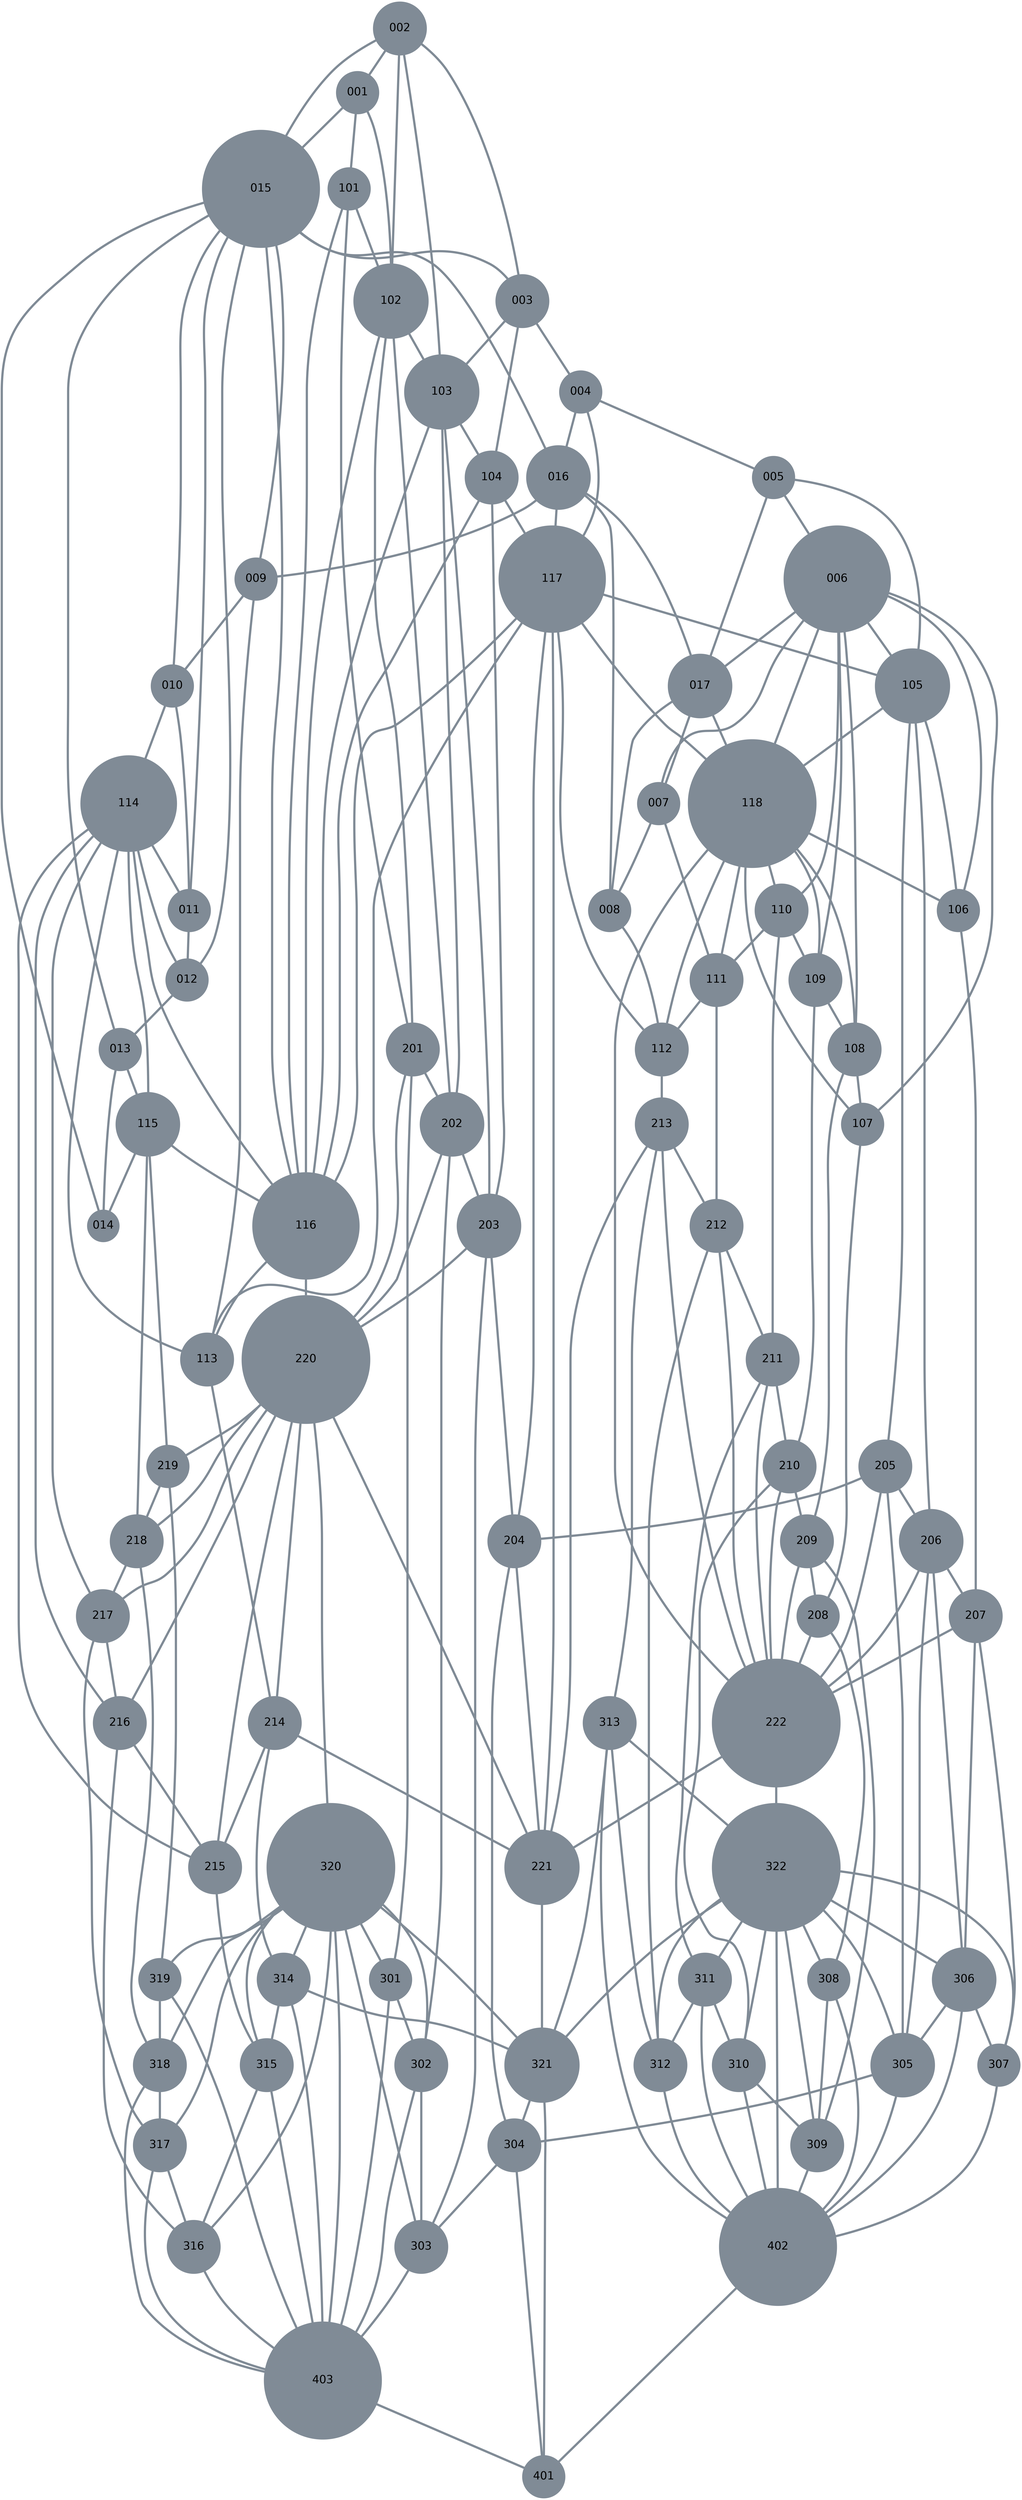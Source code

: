 strict graph  {
node [color="#23a6db66", colorscheme=oranges9, fixedsize=shape, fontname=Helvetica, fontsize=10, margin=0, shape=circle, style=filled, width=0.8];
edge [color="#999999", fontcolor="#999999", fontname=Helvetica, fontsize=10, penwidth=5, weight=3];
002 [color="#808B96", fontsize="25.0", width="1.6666666666666665"];
001 [color="#808B96", fontsize="25.0", width="1.3333333333333333"];
015 [color="#808B96", fontsize="25.0", width="3.6666666666666665"];
101 [color="#808B96", fontsize="25.0", width="1.3333333333333333"];
102 [color="#808B96", fontsize="25.0", width="2.333333333333333"];
003 [color="#808B96", fontsize="25.0", width="1.6666666666666665"];
103 [color="#808B96", fontsize="25.0", width="2.333333333333333"];
004 [color="#808B96", fontsize="25.0", width="1.3333333333333333"];
104 [color="#808B96", fontsize="25.0", width="1.6666666666666665"];
005 [color="#808B96", fontsize="25.0", width="1.3333333333333333"];
016 [color="#808B96", fontsize="25.0", width="2.0"];
117 [color="#808B96", fontsize="25.0", width="3.333333333333333"];
006 [color="#808B96", fontsize="25.0", width="3.333333333333333"];
017 [color="#808B96", fontsize="25.0", width="2.0"];
105 [color="#808B96", fontsize="25.0", width="2.333333333333333"];
118 [color="#808B96", fontsize="25.0", width="4.0"];
110 [color="#808B96", fontsize="25.0", width="1.6666666666666665"];
106 [color="#808B96", fontsize="25.0", width="1.3333333333333333"];
109 [color="#808B96", fontsize="25.0", width="1.6666666666666665"];
108 [color="#808B96", fontsize="25.0", width="1.6666666666666665"];
107 [color="#808B96", fontsize="25.0", width="1.3333333333333333"];
007 [color="#808B96", fontsize="25.0", width="1.3333333333333333"];
111 [color="#808B96", fontsize="25.0", width="1.6666666666666665"];
008 [color="#808B96", fontsize="25.0", width="1.3333333333333333"];
112 [color="#808B96", fontsize="25.0", width="1.6666666666666665"];
009 [color="#808B96", fontsize="25.0", width="1.3333333333333333"];
010 [color="#808B96", fontsize="25.0", width="1.3333333333333333"];
114 [color="#808B96", fontsize="25.0", width="3.0"];
011 [color="#808B96", fontsize="25.0", width="1.3333333333333333"];
012 [color="#808B96", fontsize="25.0", width="1.3333333333333333"];
013 [color="#808B96", fontsize="25.0", width="1.3333333333333333"];
115 [color="#808B96", fontsize="25.0", width="2.0"];
014 [color="#808B96", fontsize="25.0", width="1.0"];
116 [color="#808B96", fontsize="25.0", width="3.333333333333333"];
113 [color="#808B96", fontsize="25.0", width="1.6666666666666665"];
201 [color="#808B96", fontsize="25.0", width="1.6666666666666665"];
202 [color="#808B96", fontsize="25.0", width="2.0"];
203 [color="#808B96", fontsize="25.0", width="2.0"];
220 [color="#808B96", fontsize="25.0", width="4.0"];
219 [color="#808B96", fontsize="25.0", width="1.3333333333333333"];
218 [color="#808B96", fontsize="25.0", width="1.6666666666666665"];
214 [color="#808B96", fontsize="25.0", width="1.6666666666666665"];
213 [color="#808B96", fontsize="25.0", width="1.6666666666666665"];
212 [color="#808B96", fontsize="25.0", width="1.6666666666666665"];
205 [color="#808B96", fontsize="25.0", width="1.6666666666666665"];
206 [color="#808B96", fontsize="25.0", width="2.0"];
211 [color="#808B96", fontsize="25.0", width="1.6666666666666665"];
210 [color="#808B96", fontsize="25.0", width="1.6666666666666665"];
209 [color="#808B96", fontsize="25.0", width="1.6666666666666665"];
208 [color="#808B96", fontsize="25.0", width="1.3333333333333333"];
207 [color="#808B96", fontsize="25.0", width="1.6666666666666665"];
222 [color="#808B96", fontsize="25.0", width="4.0"];
217 [color="#808B96", fontsize="25.0", width="1.6666666666666665"];
216 [color="#808B96", fontsize="25.0", width="1.6666666666666665"];
215 [color="#808B96", fontsize="25.0", width="1.6666666666666665"];
204 [color="#808B96", fontsize="25.0", width="1.6666666666666665"];
221 [color="#808B96", fontsize="25.0", width="2.333333333333333"];
320 [color="#808B96", fontsize="25.0", width="4.0"];
314 [color="#808B96", fontsize="25.0", width="1.6666666666666665"];
313 [color="#808B96", fontsize="25.0", width="1.6666666666666665"];
322 [color="#808B96", fontsize="25.0", width="4.0"];
311 [color="#808B96", fontsize="25.0", width="1.6666666666666665"];
321 [color="#808B96", fontsize="25.0", width="2.333333333333333"];
306 [color="#808B96", fontsize="25.0", width="2.0"];
307 [color="#808B96", fontsize="25.0", width="1.3333333333333333"];
305 [color="#808B96", fontsize="25.0", width="2.0"];
310 [color="#808B96", fontsize="25.0", width="1.6666666666666665"];
319 [color="#808B96", fontsize="25.0", width="1.3333333333333333"];
318 [color="#808B96", fontsize="25.0", width="1.6666666666666665"];
317 [color="#808B96", fontsize="25.0", width="1.6666666666666665"];
315 [color="#808B96", fontsize="25.0", width="1.6666666666666665"];
304 [color="#808B96", fontsize="25.0", width="1.6666666666666665"];
301 [color="#808B96", fontsize="25.0", width="1.3333333333333333"];
308 [color="#808B96", fontsize="25.0", width="1.3333333333333333"];
302 [color="#808B96", fontsize="25.0", width="1.6666666666666665"];
303 [color="#808B96", fontsize="25.0", width="1.6666666666666665"];
309 [color="#808B96", fontsize="25.0", width="1.6666666666666665"];
312 [color="#808B96", fontsize="25.0", width="1.6666666666666665"];
316 [color="#808B96", fontsize="25.0", width="1.6666666666666665"];
402 [color="#808B96", fontsize="25.0", width="3.6666666666666665"];
403 [color="#808B96", fontsize="25.0", width="3.6666666666666665"];
401 [color="#808B96", fontsize="25.0", width="1.3333333333333333"];
002 -- 001  [color="#808B96"];
002 -- 003  [color="#808B96"];
002 -- 015  [color="#808B96"];
002 -- 102  [color="#808B96"];
002 -- 103  [color="#808B96"];
001 -- 015  [color="#808B96"];
001 -- 101  [color="#808B96"];
001 -- 102  [color="#808B96"];
015 -- 003  [color="#808B96"];
015 -- 010  [color="#808B96"];
015 -- 011  [color="#808B96"];
015 -- 012  [color="#808B96"];
015 -- 013  [color="#808B96"];
015 -- 014  [color="#808B96"];
015 -- 016  [color="#808B96"];
015 -- 009  [color="#808B96"];
015 -- 116  [color="#808B96"];
101 -- 102  [color="#808B96"];
101 -- 116  [color="#808B96"];
101 -- 201  [color="#808B96"];
102 -- 103  [color="#808B96"];
102 -- 116  [color="#808B96"];
102 -- 201  [color="#808B96"];
102 -- 202  [color="#808B96"];
003 -- 004  [color="#808B96"];
003 -- 103  [color="#808B96"];
003 -- 104  [color="#808B96"];
103 -- 104  [color="#808B96"];
103 -- 116  [color="#808B96"];
103 -- 202  [color="#808B96"];
103 -- 203  [color="#808B96"];
004 -- 005  [color="#808B96"];
004 -- 016  [color="#808B96"];
004 -- 117  [color="#808B96"];
104 -- 116  [color="#808B96"];
104 -- 117  [color="#808B96"];
104 -- 203  [color="#808B96"];
005 -- 006  [color="#808B96"];
005 -- 017  [color="#808B96"];
005 -- 105  [color="#808B96"];
016 -- 008  [color="#808B96"];
016 -- 017  [color="#808B96"];
016 -- 117  [color="#808B96"];
016 -- 009  [color="#808B96"];
117 -- 116  [color="#808B96"];
117 -- 113  [color="#808B96"];
117 -- 112  [color="#808B96"];
117 -- 105  [color="#808B96"];
117 -- 118  [color="#808B96"];
117 -- 204  [color="#808B96"];
117 -- 221  [color="#808B96"];
006 -- 105  [color="#808B96"];
006 -- 118  [color="#808B96"];
006 -- 110  [color="#808B96"];
006 -- 106  [color="#808B96"];
006 -- 109  [color="#808B96"];
006 -- 108  [color="#808B96"];
006 -- 107  [color="#808B96"];
006 -- 017  [color="#808B96"];
006 -- 007  [color="#808B96"];
017 -- 007  [color="#808B96"];
017 -- 008  [color="#808B96"];
017 -- 118  [color="#808B96"];
105 -- 106  [color="#808B96"];
105 -- 118  [color="#808B96"];
105 -- 205  [color="#808B96"];
105 -- 206  [color="#808B96"];
118 -- 112  [color="#808B96"];
118 -- 111  [color="#808B96"];
118 -- 110  [color="#808B96"];
118 -- 109  [color="#808B96"];
118 -- 108  [color="#808B96"];
118 -- 107  [color="#808B96"];
118 -- 106  [color="#808B96"];
118 -- 222  [color="#808B96"];
110 -- 111  [color="#808B96"];
110 -- 109  [color="#808B96"];
110 -- 211  [color="#808B96"];
106 -- 207  [color="#808B96"];
109 -- 108  [color="#808B96"];
109 -- 210  [color="#808B96"];
108 -- 107  [color="#808B96"];
108 -- 209  [color="#808B96"];
107 -- 208  [color="#808B96"];
007 -- 111  [color="#808B96"];
007 -- 008  [color="#808B96"];
111 -- 112  [color="#808B96"];
111 -- 212  [color="#808B96"];
008 -- 112  [color="#808B96"];
112 -- 213  [color="#808B96"];
009 -- 010  [color="#808B96"];
009 -- 113  [color="#808B96"];
010 -- 114  [color="#808B96"];
010 -- 011  [color="#808B96"];
114 -- 011  [color="#808B96"];
114 -- 012  [color="#808B96"];
114 -- 116  [color="#808B96"];
114 -- 115  [color="#808B96"];
114 -- 113  [color="#808B96"];
114 -- 217  [color="#808B96"];
114 -- 216  [color="#808B96"];
114 -- 215  [color="#808B96"];
011 -- 012  [color="#808B96"];
012 -- 013  [color="#808B96"];
013 -- 115  [color="#808B96"];
013 -- 014  [color="#808B96"];
115 -- 014  [color="#808B96"];
115 -- 116  [color="#808B96"];
115 -- 219  [color="#808B96"];
115 -- 218  [color="#808B96"];
116 -- 113  [color="#808B96"];
116 -- 220  [color="#808B96"];
113 -- 214  [color="#808B96"];
201 -- 220  [color="#808B96"];
201 -- 202  [color="#808B96"];
201 -- 301  [color="#808B96"];
202 -- 220  [color="#808B96"];
202 -- 203  [color="#808B96"];
202 -- 302  [color="#808B96"];
203 -- 220  [color="#808B96"];
203 -- 204  [color="#808B96"];
203 -- 303  [color="#808B96"];
220 -- 221  [color="#808B96"];
220 -- 219  [color="#808B96"];
220 -- 218  [color="#808B96"];
220 -- 217  [color="#808B96"];
220 -- 216  [color="#808B96"];
220 -- 215  [color="#808B96"];
220 -- 214  [color="#808B96"];
220 -- 320  [color="#808B96"];
219 -- 218  [color="#808B96"];
219 -- 319  [color="#808B96"];
218 -- 217  [color="#808B96"];
218 -- 318  [color="#808B96"];
214 -- 221  [color="#808B96"];
214 -- 314  [color="#808B96"];
214 -- 215  [color="#808B96"];
213 -- 212  [color="#808B96"];
213 -- 313  [color="#808B96"];
213 -- 221  [color="#808B96"];
213 -- 222  [color="#808B96"];
212 -- 222  [color="#808B96"];
212 -- 211  [color="#808B96"];
212 -- 312  [color="#808B96"];
205 -- 222  [color="#808B96"];
205 -- 206  [color="#808B96"];
205 -- 204  [color="#808B96"];
205 -- 305  [color="#808B96"];
206 -- 222  [color="#808B96"];
206 -- 207  [color="#808B96"];
206 -- 305  [color="#808B96"];
206 -- 306  [color="#808B96"];
211 -- 222  [color="#808B96"];
211 -- 210  [color="#808B96"];
211 -- 311  [color="#808B96"];
210 -- 222  [color="#808B96"];
210 -- 209  [color="#808B96"];
210 -- 310  [color="#808B96"];
209 -- 222  [color="#808B96"];
209 -- 208  [color="#808B96"];
209 -- 309  [color="#808B96"];
208 -- 222  [color="#808B96"];
208 -- 308  [color="#808B96"];
207 -- 222  [color="#808B96"];
207 -- 306  [color="#808B96"];
207 -- 307  [color="#808B96"];
222 -- 322  [color="#808B96"];
222 -- 221  [color="#808B96"];
217 -- 216  [color="#808B96"];
217 -- 317  [color="#808B96"];
216 -- 215  [color="#808B96"];
216 -- 316  [color="#808B96"];
215 -- 315  [color="#808B96"];
204 -- 221  [color="#808B96"];
204 -- 304  [color="#808B96"];
221 -- 321  [color="#808B96"];
320 -- 302  [color="#808B96"];
320 -- 303  [color="#808B96"];
320 -- 318  [color="#808B96"];
320 -- 317  [color="#808B96"];
320 -- 316  [color="#808B96"];
320 -- 315  [color="#808B96"];
320 -- 314  [color="#808B96"];
320 -- 301  [color="#808B96"];
320 -- 319  [color="#808B96"];
320 -- 321  [color="#808B96"];
320 -- 403  [color="#808B96"];
314 -- 315  [color="#808B96"];
314 -- 321  [color="#808B96"];
314 -- 403  [color="#808B96"];
313 -- 312  [color="#808B96"];
313 -- 402  [color="#808B96"];
313 -- 321  [color="#808B96"];
313 -- 322  [color="#808B96"];
322 -- 305  [color="#808B96"];
322 -- 306  [color="#808B96"];
322 -- 307  [color="#808B96"];
322 -- 312  [color="#808B96"];
322 -- 311  [color="#808B96"];
322 -- 310  [color="#808B96"];
322 -- 309  [color="#808B96"];
322 -- 308  [color="#808B96"];
322 -- 321  [color="#808B96"];
322 -- 402  [color="#808B96"];
311 -- 312  [color="#808B96"];
311 -- 310  [color="#808B96"];
311 -- 402  [color="#808B96"];
321 -- 304  [color="#808B96"];
321 -- 401  [color="#808B96"];
306 -- 305  [color="#808B96"];
306 -- 307  [color="#808B96"];
306 -- 402  [color="#808B96"];
307 -- 402  [color="#808B96"];
305 -- 304  [color="#808B96"];
305 -- 402  [color="#808B96"];
310 -- 309  [color="#808B96"];
310 -- 402  [color="#808B96"];
319 -- 318  [color="#808B96"];
319 -- 403  [color="#808B96"];
318 -- 317  [color="#808B96"];
318 -- 403  [color="#808B96"];
317 -- 316  [color="#808B96"];
317 -- 403  [color="#808B96"];
315 -- 316  [color="#808B96"];
315 -- 403  [color="#808B96"];
304 -- 303  [color="#808B96"];
304 -- 401  [color="#808B96"];
301 -- 302  [color="#808B96"];
301 -- 403  [color="#808B96"];
308 -- 309  [color="#808B96"];
308 -- 402  [color="#808B96"];
302 -- 303  [color="#808B96"];
302 -- 403  [color="#808B96"];
303 -- 403  [color="#808B96"];
309 -- 402  [color="#808B96"];
312 -- 402  [color="#808B96"];
316 -- 403  [color="#808B96"];
402 -- 401  [color="#808B96"];
403 -- 401  [color="#808B96"];
}
